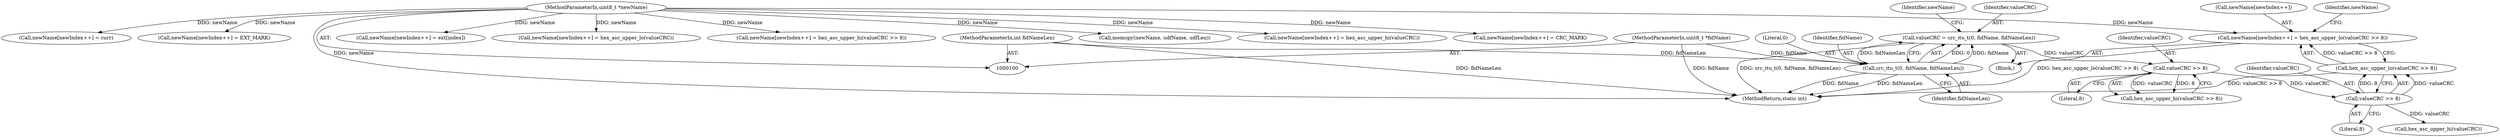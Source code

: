 digraph "0_linux_0e5cc9a40ada6046e6bc3bdfcd0c0d7e4b706b14_4@pointer" {
"1000412" [label="(Call,newName[newIndex++] = hex_asc_upper_lo(valueCRC >> 8))"];
"1000417" [label="(Call,hex_asc_upper_lo(valueCRC >> 8))"];
"1000418" [label="(Call,valueCRC >> 8)"];
"1000409" [label="(Call,valueCRC >> 8)"];
"1000397" [label="(Call,valueCRC = crc_itu_t(0, fidName, fidNameLen))"];
"1000399" [label="(Call,crc_itu_t(0, fidName, fidNameLen))"];
"1000105" [label="(MethodParameterIn,uint8_t *fidName)"];
"1000106" [label="(MethodParameterIn,int fidNameLen)"];
"1000101" [label="(MethodParameterIn,uint8_t *newName)"];
"1000255" [label="(Call,newName[newIndex++] = curr)"];
"1000400" [label="(Literal,0)"];
"1000267" [label="(Block,)"];
"1000438" [label="(Call,newName[newIndex++] = EXT_MARK)"];
"1000409" [label="(Call,valueCRC >> 8)"];
"1000420" [label="(Literal,8)"];
"1000463" [label="(MethodReturn,static int)"];
"1000411" [label="(Literal,8)"];
"1000399" [label="(Call,crc_itu_t(0, fidName, fidNameLen))"];
"1000105" [label="(MethodParameterIn,uint8_t *fidName)"];
"1000453" [label="(Call,newName[newIndex++] = ext[index])"];
"1000417" [label="(Call,hex_asc_upper_lo(valueCRC >> 8))"];
"1000408" [label="(Call,hex_asc_upper_hi(valueCRC >> 8))"];
"1000418" [label="(Call,valueCRC >> 8)"];
"1000419" [label="(Identifier,valueCRC)"];
"1000397" [label="(Call,valueCRC = crc_itu_t(0, fidName, fidNameLen))"];
"1000410" [label="(Identifier,valueCRC)"];
"1000402" [label="(Identifier,fidNameLen)"];
"1000428" [label="(Call,newName[newIndex++] = hex_asc_upper_lo(valueCRC))"];
"1000403" [label="(Call,newName[newIndex++] = hex_asc_upper_hi(valueCRC >> 8))"];
"1000413" [label="(Call,newName[newIndex++])"];
"1000405" [label="(Identifier,newName)"];
"1000106" [label="(MethodParameterIn,int fidNameLen)"];
"1000101" [label="(MethodParameterIn,uint8_t *newName)"];
"1000158" [label="(Call,memcpy(newName, udfName, udfLen))"];
"1000412" [label="(Call,newName[newIndex++] = hex_asc_upper_lo(valueCRC >> 8))"];
"1000421" [label="(Call,newName[newIndex++] = hex_asc_upper_hi(valueCRC))"];
"1000398" [label="(Identifier,valueCRC)"];
"1000401" [label="(Identifier,fidName)"];
"1000426" [label="(Call,hex_asc_upper_hi(valueCRC))"];
"1000423" [label="(Identifier,newName)"];
"1000391" [label="(Call,newName[newIndex++] = CRC_MARK)"];
"1000412" -> "1000267"  [label="AST: "];
"1000412" -> "1000417"  [label="CFG: "];
"1000413" -> "1000412"  [label="AST: "];
"1000417" -> "1000412"  [label="AST: "];
"1000423" -> "1000412"  [label="CFG: "];
"1000412" -> "1000463"  [label="DDG: hex_asc_upper_lo(valueCRC >> 8)"];
"1000417" -> "1000412"  [label="DDG: valueCRC >> 8"];
"1000101" -> "1000412"  [label="DDG: newName"];
"1000417" -> "1000418"  [label="CFG: "];
"1000418" -> "1000417"  [label="AST: "];
"1000417" -> "1000463"  [label="DDG: valueCRC >> 8"];
"1000418" -> "1000417"  [label="DDG: valueCRC"];
"1000418" -> "1000417"  [label="DDG: 8"];
"1000418" -> "1000420"  [label="CFG: "];
"1000419" -> "1000418"  [label="AST: "];
"1000420" -> "1000418"  [label="AST: "];
"1000409" -> "1000418"  [label="DDG: valueCRC"];
"1000418" -> "1000426"  [label="DDG: valueCRC"];
"1000409" -> "1000408"  [label="AST: "];
"1000409" -> "1000411"  [label="CFG: "];
"1000410" -> "1000409"  [label="AST: "];
"1000411" -> "1000409"  [label="AST: "];
"1000408" -> "1000409"  [label="CFG: "];
"1000409" -> "1000408"  [label="DDG: valueCRC"];
"1000409" -> "1000408"  [label="DDG: 8"];
"1000397" -> "1000409"  [label="DDG: valueCRC"];
"1000397" -> "1000267"  [label="AST: "];
"1000397" -> "1000399"  [label="CFG: "];
"1000398" -> "1000397"  [label="AST: "];
"1000399" -> "1000397"  [label="AST: "];
"1000405" -> "1000397"  [label="CFG: "];
"1000397" -> "1000463"  [label="DDG: crc_itu_t(0, fidName, fidNameLen)"];
"1000399" -> "1000397"  [label="DDG: 0"];
"1000399" -> "1000397"  [label="DDG: fidName"];
"1000399" -> "1000397"  [label="DDG: fidNameLen"];
"1000399" -> "1000402"  [label="CFG: "];
"1000400" -> "1000399"  [label="AST: "];
"1000401" -> "1000399"  [label="AST: "];
"1000402" -> "1000399"  [label="AST: "];
"1000399" -> "1000463"  [label="DDG: fidName"];
"1000399" -> "1000463"  [label="DDG: fidNameLen"];
"1000105" -> "1000399"  [label="DDG: fidName"];
"1000106" -> "1000399"  [label="DDG: fidNameLen"];
"1000105" -> "1000100"  [label="AST: "];
"1000105" -> "1000463"  [label="DDG: fidName"];
"1000106" -> "1000100"  [label="AST: "];
"1000106" -> "1000463"  [label="DDG: fidNameLen"];
"1000101" -> "1000100"  [label="AST: "];
"1000101" -> "1000463"  [label="DDG: newName"];
"1000101" -> "1000158"  [label="DDG: newName"];
"1000101" -> "1000255"  [label="DDG: newName"];
"1000101" -> "1000391"  [label="DDG: newName"];
"1000101" -> "1000403"  [label="DDG: newName"];
"1000101" -> "1000421"  [label="DDG: newName"];
"1000101" -> "1000428"  [label="DDG: newName"];
"1000101" -> "1000438"  [label="DDG: newName"];
"1000101" -> "1000453"  [label="DDG: newName"];
}
